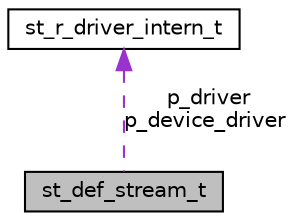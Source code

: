digraph "st_def_stream_t"
{
 // LATEX_PDF_SIZE
  edge [fontname="Helvetica",fontsize="10",labelfontname="Helvetica",labelfontsize="10"];
  node [fontname="Helvetica",fontsize="10",shape=record];
  Node1 [label="st_def_stream_t",height=0.2,width=0.4,color="black", fillcolor="grey75", style="filled", fontcolor="black",tooltip=" "];
  Node2 -> Node1 [dir="back",color="darkorchid3",fontsize="10",style="dashed",label=" p_driver\np_device_driver" ,fontname="Helvetica"];
  Node2 [label="st_r_driver_intern_t",height=0.2,width=0.4,color="black", fillcolor="white", style="filled",URL="$dc/d32/structst__r__driver__intern__t.html",tooltip=" "];
}
